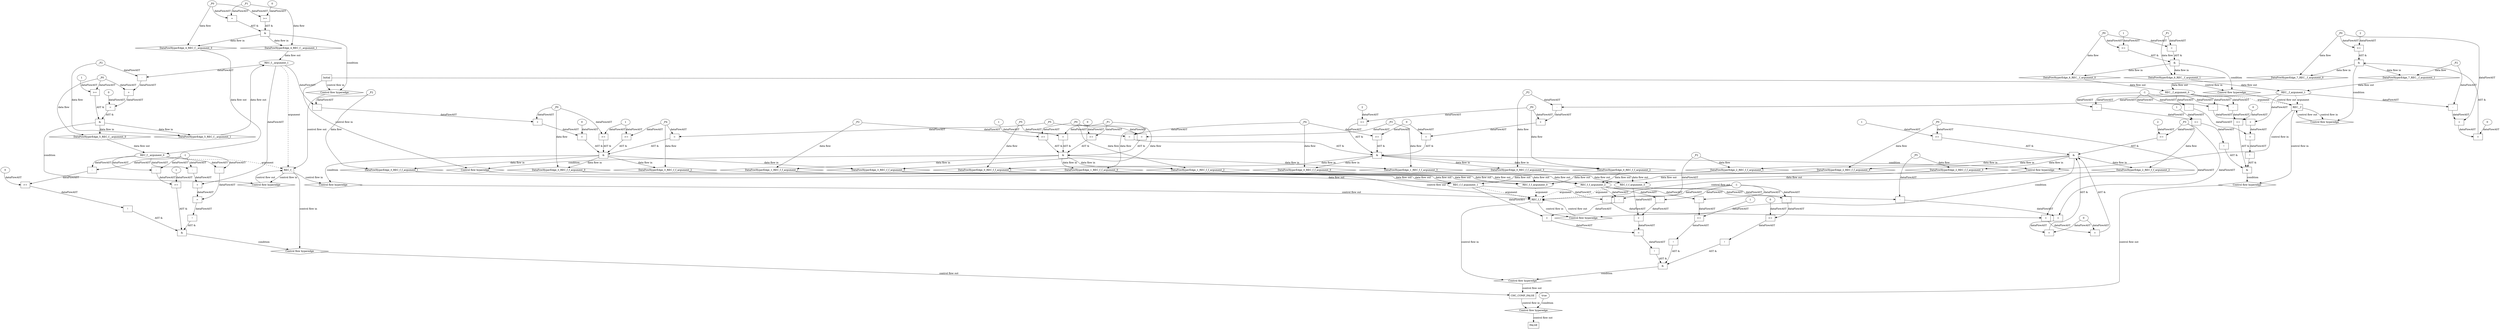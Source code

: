 digraph dag {
"CHC_COMP_FALSE" [label="CHC_COMP_FALSE" nodeName="CHC_COMP_FALSE" class=cfn  shape="rect"];
"REC__f" [label="REC__f" nodeName="REC__f" class=cfn  shape="rect"];
"REC_f_" [label="REC_f_" nodeName="REC_f_" class=cfn  shape="rect"];
"REC_f_f" [label="REC_f_f" nodeName="REC_f_f" class=cfn  shape="rect"];
FALSE [label="FALSE" nodeName=FALSE class=cfn  shape="rect"];
Initial [label="Initial" nodeName=Initial class=cfn  shape="rect"];
ControlFowHyperEdge_0 [label="Control flow hyperedge" nodeName=ControlFowHyperEdge_0 class=controlFlowHyperEdge shape="diamond"];
"REC__f" -> ControlFowHyperEdge_0 [label="control flow in"]
ControlFowHyperEdge_0 -> "REC_f_f" [label="control flow out"]
ControlFowHyperEdge_1 [label="Control flow hyperedge" nodeName=ControlFowHyperEdge_1 class=controlFlowHyperEdge shape="diamond"];
"Initial" -> ControlFowHyperEdge_1 [label="control flow in"]
ControlFowHyperEdge_1 -> "REC_f_f" [label="control flow out"]
ControlFowHyperEdge_2 [label="Control flow hyperedge" nodeName=ControlFowHyperEdge_2 class=controlFlowHyperEdge shape="diamond"];
"REC_f_f" -> ControlFowHyperEdge_2 [label="control flow in"]
ControlFowHyperEdge_2 -> "REC_f_f" [label="control flow out"]
ControlFowHyperEdge_3 [label="Control flow hyperedge" nodeName=ControlFowHyperEdge_3 class=controlFlowHyperEdge shape="diamond"];
"REC_f_" -> ControlFowHyperEdge_3 [label="control flow in"]
ControlFowHyperEdge_3 -> "REC_f_f" [label="control flow out"]
ControlFowHyperEdge_4 [label="Control flow hyperedge" nodeName=ControlFowHyperEdge_4 class=controlFlowHyperEdge shape="diamond"];
"Initial" -> ControlFowHyperEdge_4 [label="control flow in"]
ControlFowHyperEdge_4 -> "REC_f_" [label="control flow out"]
ControlFowHyperEdge_5 [label="Control flow hyperedge" nodeName=ControlFowHyperEdge_5 class=controlFlowHyperEdge shape="diamond"];
"REC_f_" -> ControlFowHyperEdge_5 [label="control flow in"]
ControlFowHyperEdge_5 -> "REC_f_" [label="control flow out"]
ControlFowHyperEdge_6 [label="Control flow hyperedge" nodeName=ControlFowHyperEdge_6 class=controlFlowHyperEdge shape="diamond"];
"Initial" -> ControlFowHyperEdge_6 [label="control flow in"]
ControlFowHyperEdge_6 -> "REC__f" [label="control flow out"]
ControlFowHyperEdge_7 [label="Control flow hyperedge" nodeName=ControlFowHyperEdge_7 class=controlFlowHyperEdge shape="diamond"];
"REC__f" -> ControlFowHyperEdge_7 [label="control flow in"]
ControlFowHyperEdge_7 -> "REC__f" [label="control flow out"]
ControlFowHyperEdge_8 [label="Control flow hyperedge" nodeName=ControlFowHyperEdge_8 class=controlFlowHyperEdge shape="diamond"];
"REC_f_" -> ControlFowHyperEdge_8 [label="control flow in"]
ControlFowHyperEdge_8 -> "CHC_COMP_FALSE" [label="control flow out"]
ControlFowHyperEdge_9 [label="Control flow hyperedge" nodeName=ControlFowHyperEdge_9 class=controlFlowHyperEdge shape="diamond"];
"REC_f_f" -> ControlFowHyperEdge_9 [label="control flow in"]
ControlFowHyperEdge_9 -> "CHC_COMP_FALSE" [label="control flow out"]
ControlFowHyperEdge_10 [label="Control flow hyperedge" nodeName=ControlFowHyperEdge_10 class=controlFlowHyperEdge shape="diamond"];
"REC__f" -> ControlFowHyperEdge_10 [label="control flow in"]
ControlFowHyperEdge_10 -> "CHC_COMP_FALSE" [label="control flow out"]
ControlFowHyperEdge_11 [label="Control flow hyperedge" nodeName=ControlFowHyperEdge_11 class=controlFlowHyperEdge shape="diamond"];
"CHC_COMP_FALSE" -> ControlFowHyperEdge_11 [label="control flow in"]
ControlFowHyperEdge_11 -> "FALSE" [label="control flow out"]
"REC_f_f_argument_0" [label="REC_f_f_argument_0" nodeName=argument0 class=argument  head="REC_f_f" shape="oval"];
"REC_f_f_argument_0" -> "REC_f_f"[label="argument" style="dashed"]
"REC_f_f_argument_1" [label="REC_f_f_argument_1" nodeName=argument1 class=argument  head="REC_f_f" shape="oval"];
"REC_f_f_argument_1" -> "REC_f_f"[label="argument" style="dashed"]
"REC_f_f_argument_2" [label="REC_f_f_argument_2" nodeName=argument2 class=argument  head="REC_f_f" shape="oval"];
"REC_f_f_argument_2" -> "REC_f_f"[label="argument" style="dashed"]
"REC_f_f_argument_3" [label="REC_f_f_argument_3" nodeName=argument3 class=argument  head="REC_f_f" shape="oval"];
"REC_f_f_argument_3" -> "REC_f_f"[label="argument" style="dashed"]
"REC__f_argument_0" [label="REC__f_argument_0" nodeName=argument0 class=argument  head="REC__f" shape="oval"];
"REC__f_argument_0" -> "REC__f"[label="argument" style="dashed"]
"REC__f_argument_1" [label="REC__f_argument_1" nodeName=argument1 class=argument  head="REC__f" shape="oval"];
"REC__f_argument_1" -> "REC__f"[label="argument" style="dashed"]
"REC_f__argument_0" [label="REC_f__argument_0" nodeName=argument0 class=argument  head="REC_f_" shape="oval"];
"REC_f__argument_0" -> "REC_f_"[label="argument" style="dashed"]
"REC_f__argument_1" [label="REC_f__argument_1" nodeName=argument1 class=argument  head="REC_f_" shape="oval"];
"REC_f__argument_1" -> "REC_f_"[label="argument" style="dashed"]

"xxxREC_f_f___REC__f_0xxx_and" [label="&" nodeName="xxxREC_f_f___REC__f_0xxx_and" class=Operator shape="rect"];
"xxxREC_f_f___REC__f_0xxxguard_0_node_0" [label=">=" nodeName="xxxREC_f_f___REC__f_0xxxguard_0_node_0" class=Operator  shape="rect"];
"xxxREC_f_f___REC__f_0xxxguard_0_node_1" [label="0" nodeName="xxxREC_f_f___REC__f_0xxxguard_0_node_1" class=Literal ];
"xxxREC_f_f___REC__f_0xxxguard_0_node_1" -> "xxxREC_f_f___REC__f_0xxxguard_0_node_0"[label="dataFlowAST"]
"xxxREC_f_f___REC__f_0xxxdataFlow_0_node_0" -> "xxxREC_f_f___REC__f_0xxxguard_0_node_0"[label="dataFlowAST"]

"xxxREC_f_f___REC__f_0xxxguard_0_node_0" -> "xxxREC_f_f___REC__f_0xxx_and" [label="AST &"];
"xxxREC_f_f___REC__f_0xxxguard1_node_0" [label=">=" nodeName="xxxREC_f_f___REC__f_0xxxguard1_node_0" class=Operator  shape="rect"];
"xxxREC_f_f___REC__f_0xxxguard1_node_2" [label="2" nodeName="xxxREC_f_f___REC__f_0xxxguard1_node_2" class=Literal ];
"xxxREC_f_f___REC__f_0xxxdataFlow2_node_0" -> "xxxREC_f_f___REC__f_0xxxguard1_node_0"[label="dataFlowAST"]
"xxxREC_f_f___REC__f_0xxxguard1_node_2" -> "xxxREC_f_f___REC__f_0xxxguard1_node_0"[label="dataFlowAST"]

"xxxREC_f_f___REC__f_0xxxguard1_node_0" -> "xxxREC_f_f___REC__f_0xxx_and" [label="AST &"];
"xxxREC_f_f___REC__f_0xxxguard2_node_0" [label="=" nodeName="xxxREC_f_f___REC__f_0xxxguard2_node_0" class=Operator  shape="rect"];
"xxxREC_f_f___REC__f_0xxxguard2_node_1" [label="+" nodeName="xxxREC_f_f___REC__f_0xxxguard2_node_1" class= Operator shape="rect"];
"xxxREC_f_f___REC__f_0xxxguard2_node_3" [label="-" nodeName="xxxREC_f_f___REC__f_0xxxguard2_node_3" class= Operator shape="rect"];
"xxxREC_f_f___REC__f_0xxxguard2_node_1" -> "xxxREC_f_f___REC__f_0xxxguard2_node_0"[label="dataFlowAST"]
"xxxREC_f_f___REC__f_0xxxguard_0_node_1" -> "xxxREC_f_f___REC__f_0xxxguard2_node_0"[label="dataFlowAST"]
"xxxREC_f_f___REC__f_0xxxdataFlow2_node_0" -> "xxxREC_f_f___REC__f_0xxxguard2_node_1"[label="dataFlowAST"]
"xxxREC_f_f___REC__f_0xxxguard2_node_3" -> "xxxREC_f_f___REC__f_0xxxguard2_node_1"[label="dataFlowAST"]
"REC__f_argument_1" -> "xxxREC_f_f___REC__f_0xxxguard2_node_3"[label="dataFlowAST"]
"xxxREC_f_f___REC__f_0xxxdataFlow3_node_0" -> "xxxREC_f_f___REC__f_0xxxguard2_node_3"[label="dataFlowAST"]

"xxxREC_f_f___REC__f_0xxxguard2_node_0" -> "xxxREC_f_f___REC__f_0xxx_and" [label="AST &"];
"xxxREC_f_f___REC__f_0xxxguard3_node_0" [label="=" nodeName="xxxREC_f_f___REC__f_0xxxguard3_node_0" class=Operator  shape="rect"];
"xxxREC_f_f___REC__f_0xxxdataFlow1_node_0" -> "xxxREC_f_f___REC__f_0xxxguard3_node_0"[label="dataFlowAST"]
"xxxREC_f_f___REC__f_0xxxdataFlow_0_node_0" -> "xxxREC_f_f___REC__f_0xxxguard3_node_0"[label="dataFlowAST"]

"xxxREC_f_f___REC__f_0xxxguard3_node_0" -> "xxxREC_f_f___REC__f_0xxx_and" [label="AST &"];
"xxxREC_f_f___REC__f_0xxx_and" -> "ControlFowHyperEdge_0" [label="condition"];
"xxxREC_f_f___REC__f_0xxxdataFlow_0_node_0" [label="_P4" nodeName="xxxREC_f_f___REC__f_0xxxdataFlow_0_node_0" class=Constant ];

"xxxREC_f_f___REC__f_0xxxdataFlow_0_node_0" -> "DataFowHyperEdge_0_REC_f_f_argument_0" [label="data flow"];
"xxxREC_f_f___REC__f_0xxxdataFlow1_node_0" [label="_P5" nodeName="xxxREC_f_f___REC__f_0xxxdataFlow1_node_0" class=Constant ];

"xxxREC_f_f___REC__f_0xxxdataFlow1_node_0" -> "DataFowHyperEdge_0_REC_f_f_argument_1" [label="data flow"];
"xxxREC_f_f___REC__f_0xxxdataFlow2_node_0" [label="_P0" nodeName="xxxREC_f_f___REC__f_0xxxdataFlow2_node_0" class=Constant ];

"xxxREC_f_f___REC__f_0xxxdataFlow2_node_0" -> "DataFowHyperEdge_0_REC_f_f_argument_2" [label="data flow"];
"xxxREC_f_f___REC__f_0xxxdataFlow3_node_0" [label="_P2" nodeName="xxxREC_f_f___REC__f_0xxxdataFlow3_node_0" class=Constant ];

"xxxREC_f_f___REC__f_0xxxdataFlow3_node_0" -> "DataFowHyperEdge_0_REC_f_f_argument_3" [label="data flow"];
"xxxREC_f_f___Initial_1xxx_and" [label="&" nodeName="xxxREC_f_f___Initial_1xxx_and" class=Operator shape="rect"];
"xxxREC_f_f___Initial_1xxxguard_0_node_0" [label=">=" nodeName="xxxREC_f_f___Initial_1xxxguard_0_node_0" class=Operator  shape="rect"];
"xxxREC_f_f___Initial_1xxxguard_0_node_1" [label="0" nodeName="xxxREC_f_f___Initial_1xxxguard_0_node_1" class=Literal ];
"xxxREC_f_f___Initial_1xxxguard_0_node_1" -> "xxxREC_f_f___Initial_1xxxguard_0_node_0"[label="dataFlowAST"]
"xxxREC_f_f___Initial_1xxxdataFlow_0_node_0" -> "xxxREC_f_f___Initial_1xxxguard_0_node_0"[label="dataFlowAST"]

"xxxREC_f_f___Initial_1xxxguard_0_node_0" -> "xxxREC_f_f___Initial_1xxx_and" [label="AST &"];
"xxxREC_f_f___Initial_1xxxguard1_node_0" [label=">=" nodeName="xxxREC_f_f___Initial_1xxxguard1_node_0" class=Operator  shape="rect"];
"xxxREC_f_f___Initial_1xxxguard1_node_1" [label="1" nodeName="xxxREC_f_f___Initial_1xxxguard1_node_1" class=Literal ];
"xxxREC_f_f___Initial_1xxxguard1_node_1" -> "xxxREC_f_f___Initial_1xxxguard1_node_0"[label="dataFlowAST"]
"xxxREC_f_f___Initial_1xxxdataFlow2_node_0" -> "xxxREC_f_f___Initial_1xxxguard1_node_0"[label="dataFlowAST"]

"xxxREC_f_f___Initial_1xxxguard1_node_0" -> "xxxREC_f_f___Initial_1xxx_and" [label="AST &"];
"xxxREC_f_f___Initial_1xxxguard2_node_0" [label="=" nodeName="xxxREC_f_f___Initial_1xxxguard2_node_0" class=Operator  shape="rect"];
"xxxREC_f_f___Initial_1xxxdataFlow3_node_0" -> "xxxREC_f_f___Initial_1xxxguard2_node_0"[label="dataFlowAST"]
"xxxREC_f_f___Initial_1xxxdataFlow2_node_0" -> "xxxREC_f_f___Initial_1xxxguard2_node_0"[label="dataFlowAST"]

"xxxREC_f_f___Initial_1xxxguard2_node_0" -> "xxxREC_f_f___Initial_1xxx_and" [label="AST &"];
"xxxREC_f_f___Initial_1xxxguard3_node_0" [label="=" nodeName="xxxREC_f_f___Initial_1xxxguard3_node_0" class=Operator  shape="rect"];
"xxxREC_f_f___Initial_1xxxdataFlow1_node_0" -> "xxxREC_f_f___Initial_1xxxguard3_node_0"[label="dataFlowAST"]
"xxxREC_f_f___Initial_1xxxdataFlow_0_node_0" -> "xxxREC_f_f___Initial_1xxxguard3_node_0"[label="dataFlowAST"]

"xxxREC_f_f___Initial_1xxxguard3_node_0" -> "xxxREC_f_f___Initial_1xxx_and" [label="AST &"];
"xxxREC_f_f___Initial_1xxx_and" -> "ControlFowHyperEdge_1" [label="condition"];
"xxxREC_f_f___Initial_1xxxdataFlow_0_node_0" [label="_P1" nodeName="xxxREC_f_f___Initial_1xxxdataFlow_0_node_0" class=Constant ];

"xxxREC_f_f___Initial_1xxxdataFlow_0_node_0" -> "DataFowHyperEdge_1_REC_f_f_argument_0" [label="data flow"];
"xxxREC_f_f___Initial_1xxxdataFlow1_node_0" [label="_P2" nodeName="xxxREC_f_f___Initial_1xxxdataFlow1_node_0" class=Constant ];

"xxxREC_f_f___Initial_1xxxdataFlow1_node_0" -> "DataFowHyperEdge_1_REC_f_f_argument_1" [label="data flow"];
"xxxREC_f_f___Initial_1xxxdataFlow2_node_0" [label="_P0" nodeName="xxxREC_f_f___Initial_1xxxdataFlow2_node_0" class=Constant ];

"xxxREC_f_f___Initial_1xxxdataFlow2_node_0" -> "DataFowHyperEdge_1_REC_f_f_argument_2" [label="data flow"];
"xxxREC_f_f___Initial_1xxxdataFlow3_node_0" [label="_P3" nodeName="xxxREC_f_f___Initial_1xxxdataFlow3_node_0" class=Constant ];

"xxxREC_f_f___Initial_1xxxdataFlow3_node_0" -> "DataFowHyperEdge_1_REC_f_f_argument_3" [label="data flow"];
"xxxREC_f_f___REC_f_f_2xxx_and" [label="&" nodeName="xxxREC_f_f___REC_f_f_2xxx_and" class=Operator shape="rect"];
"xxxREC_f_f___REC_f_f_2xxxguard_0_node_0" [label=">=" nodeName="xxxREC_f_f___REC_f_f_2xxxguard_0_node_0" class=Operator  shape="rect"];
"xxxREC_f_f___REC_f_f_2xxxguard_0_node_2" [label="2" nodeName="xxxREC_f_f___REC_f_f_2xxxguard_0_node_2" class=Literal ];
"xxxREC_f_f___REC_f_f_2xxxdataFlow2_node_0" -> "xxxREC_f_f___REC_f_f_2xxxguard_0_node_0"[label="dataFlowAST"]
"xxxREC_f_f___REC_f_f_2xxxguard_0_node_2" -> "xxxREC_f_f___REC_f_f_2xxxguard_0_node_0"[label="dataFlowAST"]

"xxxREC_f_f___REC_f_f_2xxxguard_0_node_0" -> "xxxREC_f_f___REC_f_f_2xxx_and" [label="AST &"];
"xxxREC_f_f___REC_f_f_2xxxguard1_node_0" [label=">=" nodeName="xxxREC_f_f___REC_f_f_2xxxguard1_node_0" class=Operator  shape="rect"];
"xxxREC_f_f___REC_f_f_2xxxguard1_node_2" [label="1" nodeName="xxxREC_f_f___REC_f_f_2xxxguard1_node_2" class=Literal ];
"xxxREC_f_f___REC_f_f_2xxxdataFlow_0_node_0" -> "xxxREC_f_f___REC_f_f_2xxxguard1_node_0"[label="dataFlowAST"]
"xxxREC_f_f___REC_f_f_2xxxguard1_node_2" -> "xxxREC_f_f___REC_f_f_2xxxguard1_node_0"[label="dataFlowAST"]

"xxxREC_f_f___REC_f_f_2xxxguard1_node_0" -> "xxxREC_f_f___REC_f_f_2xxx_and" [label="AST &"];
"xxxREC_f_f___REC_f_f_2xxxguard2_node_0" [label="=" nodeName="xxxREC_f_f___REC_f_f_2xxxguard2_node_0" class=Operator  shape="rect"];
"xxxREC_f_f___REC_f_f_2xxxguard2_node_1" [label="+" nodeName="xxxREC_f_f___REC_f_f_2xxxguard2_node_1" class= Operator shape="rect"];
"xxxREC_f_f___REC_f_f_2xxxguard2_node_3" [label="-" nodeName="xxxREC_f_f___REC_f_f_2xxxguard2_node_3" class= Operator shape="rect"];
"xxxREC_f_f___REC_f_f_2xxxguard2_node_6" [label="0" nodeName="xxxREC_f_f___REC_f_f_2xxxguard2_node_6" class=Literal ];
"xxxREC_f_f___REC_f_f_2xxxguard2_node_1" -> "xxxREC_f_f___REC_f_f_2xxxguard2_node_0"[label="dataFlowAST"]
"xxxREC_f_f___REC_f_f_2xxxguard2_node_6" -> "xxxREC_f_f___REC_f_f_2xxxguard2_node_0"[label="dataFlowAST"]
"xxxREC_f_f___REC_f_f_2xxxdataFlow_0_node_0" -> "xxxREC_f_f___REC_f_f_2xxxguard2_node_1"[label="dataFlowAST"]
"xxxREC_f_f___REC_f_f_2xxxguard2_node_3" -> "xxxREC_f_f___REC_f_f_2xxxguard2_node_1"[label="dataFlowAST"]
"REC_f_f_argument_1" -> "xxxREC_f_f___REC_f_f_2xxxguard2_node_3"[label="dataFlowAST"]
"xxxREC_f_f___REC_f_f_2xxxdataFlow1_node_0" -> "xxxREC_f_f___REC_f_f_2xxxguard2_node_3"[label="dataFlowAST"]

"xxxREC_f_f___REC_f_f_2xxxguard2_node_0" -> "xxxREC_f_f___REC_f_f_2xxx_and" [label="AST &"];
"xxxREC_f_f___REC_f_f_2xxxguard3_node_0" [label="=" nodeName="xxxREC_f_f___REC_f_f_2xxxguard3_node_0" class=Operator  shape="rect"];
"xxxREC_f_f___REC_f_f_2xxxguard3_node_1" [label="+" nodeName="xxxREC_f_f___REC_f_f_2xxxguard3_node_1" class= Operator shape="rect"];
"xxxREC_f_f___REC_f_f_2xxxguard3_node_3" [label="-" nodeName="xxxREC_f_f___REC_f_f_2xxxguard3_node_3" class= Operator shape="rect"];
"xxxREC_f_f___REC_f_f_2xxxguard3_node_1" -> "xxxREC_f_f___REC_f_f_2xxxguard3_node_0"[label="dataFlowAST"]
"xxxREC_f_f___REC_f_f_2xxxguard2_node_6" -> "xxxREC_f_f___REC_f_f_2xxxguard3_node_0"[label="dataFlowAST"]
"xxxREC_f_f___REC_f_f_2xxxdataFlow2_node_0" -> "xxxREC_f_f___REC_f_f_2xxxguard3_node_1"[label="dataFlowAST"]
"xxxREC_f_f___REC_f_f_2xxxguard3_node_3" -> "xxxREC_f_f___REC_f_f_2xxxguard3_node_1"[label="dataFlowAST"]
"REC_f_f_argument_3" -> "xxxREC_f_f___REC_f_f_2xxxguard3_node_3"[label="dataFlowAST"]
"xxxREC_f_f___REC_f_f_2xxxdataFlow3_node_0" -> "xxxREC_f_f___REC_f_f_2xxxguard3_node_3"[label="dataFlowAST"]

"xxxREC_f_f___REC_f_f_2xxxguard3_node_0" -> "xxxREC_f_f___REC_f_f_2xxx_and" [label="AST &"];
"xxxREC_f_f___REC_f_f_2xxx_and" -> "ControlFowHyperEdge_2" [label="condition"];
"xxxREC_f_f___REC_f_f_2xxxdataFlow_0_node_0" [label="_P0" nodeName="xxxREC_f_f___REC_f_f_2xxxdataFlow_0_node_0" class=Constant ];

"xxxREC_f_f___REC_f_f_2xxxdataFlow_0_node_0" -> "DataFowHyperEdge_2_REC_f_f_argument_0" [label="data flow"];
"xxxREC_f_f___REC_f_f_2xxxdataFlow1_node_0" [label="_P2" nodeName="xxxREC_f_f___REC_f_f_2xxxdataFlow1_node_0" class=Constant ];

"xxxREC_f_f___REC_f_f_2xxxdataFlow1_node_0" -> "DataFowHyperEdge_2_REC_f_f_argument_1" [label="data flow"];
"xxxREC_f_f___REC_f_f_2xxxdataFlow2_node_0" [label="_P3" nodeName="xxxREC_f_f___REC_f_f_2xxxdataFlow2_node_0" class=Constant ];

"xxxREC_f_f___REC_f_f_2xxxdataFlow2_node_0" -> "DataFowHyperEdge_2_REC_f_f_argument_2" [label="data flow"];
"xxxREC_f_f___REC_f_f_2xxxdataFlow3_node_0" [label="_P5" nodeName="xxxREC_f_f___REC_f_f_2xxxdataFlow3_node_0" class=Constant ];

"xxxREC_f_f___REC_f_f_2xxxdataFlow3_node_0" -> "DataFowHyperEdge_2_REC_f_f_argument_3" [label="data flow"];
"xxxREC_f_f___REC_f__3xxx_and" [label="&" nodeName="xxxREC_f_f___REC_f__3xxx_and" class=Operator shape="rect"];
"xxxREC_f_f___REC_f__3xxxguard_0_node_0" [label=">=" nodeName="xxxREC_f_f___REC_f__3xxxguard_0_node_0" class=Operator  shape="rect"];
"xxxREC_f_f___REC_f__3xxxguard_0_node_1" [label="1" nodeName="xxxREC_f_f___REC_f__3xxxguard_0_node_1" class=Literal ];
"xxxREC_f_f___REC_f__3xxxguard_0_node_1" -> "xxxREC_f_f___REC_f__3xxxguard_0_node_0"[label="dataFlowAST"]
"xxxREC_f_f___REC_f__3xxxdataFlow2_node_0" -> "xxxREC_f_f___REC_f__3xxxguard_0_node_0"[label="dataFlowAST"]

"xxxREC_f_f___REC_f__3xxxguard_0_node_0" -> "xxxREC_f_f___REC_f__3xxx_and" [label="AST &"];
"xxxREC_f_f___REC_f__3xxxguard1_node_0" [label=">=" nodeName="xxxREC_f_f___REC_f__3xxxguard1_node_0" class=Operator  shape="rect"];
"xxxREC_f_f___REC_f__3xxxdataFlow_0_node_0" -> "xxxREC_f_f___REC_f__3xxxguard1_node_0"[label="dataFlowAST"]
"xxxREC_f_f___REC_f__3xxxguard_0_node_1" -> "xxxREC_f_f___REC_f__3xxxguard1_node_0"[label="dataFlowAST"]

"xxxREC_f_f___REC_f__3xxxguard1_node_0" -> "xxxREC_f_f___REC_f__3xxx_and" [label="AST &"];
"xxxREC_f_f___REC_f__3xxxguard2_node_0" [label="=" nodeName="xxxREC_f_f___REC_f__3xxxguard2_node_0" class=Operator  shape="rect"];
"xxxREC_f_f___REC_f__3xxxguard2_node_1" [label="+" nodeName="xxxREC_f_f___REC_f__3xxxguard2_node_1" class= Operator shape="rect"];
"xxxREC_f_f___REC_f__3xxxguard2_node_3" [label="-" nodeName="xxxREC_f_f___REC_f__3xxxguard2_node_3" class= Operator shape="rect"];
"xxxREC_f_f___REC_f__3xxxguard2_node_6" [label="0" nodeName="xxxREC_f_f___REC_f__3xxxguard2_node_6" class=Literal ];
"xxxREC_f_f___REC_f__3xxxguard2_node_1" -> "xxxREC_f_f___REC_f__3xxxguard2_node_0"[label="dataFlowAST"]
"xxxREC_f_f___REC_f__3xxxguard2_node_6" -> "xxxREC_f_f___REC_f__3xxxguard2_node_0"[label="dataFlowAST"]
"xxxREC_f_f___REC_f__3xxxdataFlow_0_node_0" -> "xxxREC_f_f___REC_f__3xxxguard2_node_1"[label="dataFlowAST"]
"xxxREC_f_f___REC_f__3xxxguard2_node_3" -> "xxxREC_f_f___REC_f__3xxxguard2_node_1"[label="dataFlowAST"]
"REC_f__argument_1" -> "xxxREC_f_f___REC_f__3xxxguard2_node_3"[label="dataFlowAST"]
"xxxREC_f_f___REC_f__3xxxdataFlow1_node_0" -> "xxxREC_f_f___REC_f__3xxxguard2_node_3"[label="dataFlowAST"]

"xxxREC_f_f___REC_f__3xxxguard2_node_0" -> "xxxREC_f_f___REC_f__3xxx_and" [label="AST &"];
"xxxREC_f_f___REC_f__3xxxguard3_node_0" [label="=" nodeName="xxxREC_f_f___REC_f__3xxxguard3_node_0" class=Operator  shape="rect"];
"xxxREC_f_f___REC_f__3xxxdataFlow3_node_0" -> "xxxREC_f_f___REC_f__3xxxguard3_node_0"[label="dataFlowAST"]
"xxxREC_f_f___REC_f__3xxxdataFlow2_node_0" -> "xxxREC_f_f___REC_f__3xxxguard3_node_0"[label="dataFlowAST"]

"xxxREC_f_f___REC_f__3xxxguard3_node_0" -> "xxxREC_f_f___REC_f__3xxx_and" [label="AST &"];
"xxxREC_f_f___REC_f__3xxx_and" -> "ControlFowHyperEdge_3" [label="condition"];
"xxxREC_f_f___REC_f__3xxxdataFlow_0_node_0" [label="_P0" nodeName="xxxREC_f_f___REC_f__3xxxdataFlow_0_node_0" class=Constant ];

"xxxREC_f_f___REC_f__3xxxdataFlow_0_node_0" -> "DataFowHyperEdge_3_REC_f_f_argument_0" [label="data flow"];
"xxxREC_f_f___REC_f__3xxxdataFlow1_node_0" [label="_P2" nodeName="xxxREC_f_f___REC_f__3xxxdataFlow1_node_0" class=Constant ];

"xxxREC_f_f___REC_f__3xxxdataFlow1_node_0" -> "DataFowHyperEdge_3_REC_f_f_argument_1" [label="data flow"];
"xxxREC_f_f___REC_f__3xxxdataFlow2_node_0" [label="_P4" nodeName="xxxREC_f_f___REC_f__3xxxdataFlow2_node_0" class=Constant ];

"xxxREC_f_f___REC_f__3xxxdataFlow2_node_0" -> "DataFowHyperEdge_3_REC_f_f_argument_2" [label="data flow"];
"xxxREC_f_f___REC_f__3xxxdataFlow3_node_0" [label="_P5" nodeName="xxxREC_f_f___REC_f__3xxxdataFlow3_node_0" class=Constant ];

"xxxREC_f_f___REC_f__3xxxdataFlow3_node_0" -> "DataFowHyperEdge_3_REC_f_f_argument_3" [label="data flow"];
"xxxREC_f____Initial_4xxx_and" [label="&" nodeName="xxxREC_f____Initial_4xxx_and" class=Operator shape="rect"];
"xxxREC_f____Initial_4xxxguard_0_node_0" [label=">=" nodeName="xxxREC_f____Initial_4xxxguard_0_node_0" class=Operator  shape="rect"];
"xxxREC_f____Initial_4xxxguard_0_node_1" [label="0" nodeName="xxxREC_f____Initial_4xxxguard_0_node_1" class=Literal ];
"xxxREC_f____Initial_4xxxguard_0_node_1" -> "xxxREC_f____Initial_4xxxguard_0_node_0"[label="dataFlowAST"]
"xxxREC_f____Initial_4xxxdataFlow_0_node_0" -> "xxxREC_f____Initial_4xxxguard_0_node_0"[label="dataFlowAST"]

"xxxREC_f____Initial_4xxxguard_0_node_0" -> "xxxREC_f____Initial_4xxx_and" [label="AST &"];
"xxxREC_f____Initial_4xxxguard1_node_0" [label="=" nodeName="xxxREC_f____Initial_4xxxguard1_node_0" class=Operator  shape="rect"];
"xxxREC_f____Initial_4xxxdataFlow1_node_0" -> "xxxREC_f____Initial_4xxxguard1_node_0"[label="dataFlowAST"]
"xxxREC_f____Initial_4xxxdataFlow_0_node_0" -> "xxxREC_f____Initial_4xxxguard1_node_0"[label="dataFlowAST"]

"xxxREC_f____Initial_4xxxguard1_node_0" -> "xxxREC_f____Initial_4xxx_and" [label="AST &"];
"xxxREC_f____Initial_4xxx_and" -> "ControlFowHyperEdge_4" [label="condition"];
"xxxREC_f____Initial_4xxxdataFlow_0_node_0" [label="_P0" nodeName="xxxREC_f____Initial_4xxxdataFlow_0_node_0" class=Constant ];

"xxxREC_f____Initial_4xxxdataFlow_0_node_0" -> "DataFowHyperEdge_4_REC_f__argument_0" [label="data flow"];
"xxxREC_f____Initial_4xxxdataFlow1_node_0" [label="_P1" nodeName="xxxREC_f____Initial_4xxxdataFlow1_node_0" class=Constant ];

"xxxREC_f____Initial_4xxxdataFlow1_node_0" -> "DataFowHyperEdge_4_REC_f__argument_1" [label="data flow"];
"xxxREC_f____REC_f__5xxx_and" [label="&" nodeName="xxxREC_f____REC_f__5xxx_and" class=Operator shape="rect"];
"xxxREC_f____REC_f__5xxxguard_0_node_0" [label=">=" nodeName="xxxREC_f____REC_f__5xxxguard_0_node_0" class=Operator  shape="rect"];
"xxxREC_f____REC_f__5xxxguard_0_node_2" [label="1" nodeName="xxxREC_f____REC_f__5xxxguard_0_node_2" class=Literal ];
"xxxREC_f____REC_f__5xxxdataFlow_0_node_0" -> "xxxREC_f____REC_f__5xxxguard_0_node_0"[label="dataFlowAST"]
"xxxREC_f____REC_f__5xxxguard_0_node_2" -> "xxxREC_f____REC_f__5xxxguard_0_node_0"[label="dataFlowAST"]

"xxxREC_f____REC_f__5xxxguard_0_node_0" -> "xxxREC_f____REC_f__5xxx_and" [label="AST &"];
"xxxREC_f____REC_f__5xxxguard1_node_0" [label="=" nodeName="xxxREC_f____REC_f__5xxxguard1_node_0" class=Operator  shape="rect"];
"xxxREC_f____REC_f__5xxxguard1_node_1" [label="+" nodeName="xxxREC_f____REC_f__5xxxguard1_node_1" class= Operator shape="rect"];
"xxxREC_f____REC_f__5xxxguard1_node_3" [label="-" nodeName="xxxREC_f____REC_f__5xxxguard1_node_3" class= Operator shape="rect"];
"xxxREC_f____REC_f__5xxxguard1_node_6" [label="0" nodeName="xxxREC_f____REC_f__5xxxguard1_node_6" class=Literal ];
"xxxREC_f____REC_f__5xxxguard1_node_1" -> "xxxREC_f____REC_f__5xxxguard1_node_0"[label="dataFlowAST"]
"xxxREC_f____REC_f__5xxxguard1_node_6" -> "xxxREC_f____REC_f__5xxxguard1_node_0"[label="dataFlowAST"]
"xxxREC_f____REC_f__5xxxdataFlow_0_node_0" -> "xxxREC_f____REC_f__5xxxguard1_node_1"[label="dataFlowAST"]
"xxxREC_f____REC_f__5xxxguard1_node_3" -> "xxxREC_f____REC_f__5xxxguard1_node_1"[label="dataFlowAST"]
"REC_f__argument_1" -> "xxxREC_f____REC_f__5xxxguard1_node_3"[label="dataFlowAST"]
"xxxREC_f____REC_f__5xxxdataFlow1_node_0" -> "xxxREC_f____REC_f__5xxxguard1_node_3"[label="dataFlowAST"]

"xxxREC_f____REC_f__5xxxguard1_node_0" -> "xxxREC_f____REC_f__5xxx_and" [label="AST &"];
"xxxREC_f____REC_f__5xxx_and" -> "ControlFowHyperEdge_5" [label="condition"];
"xxxREC_f____REC_f__5xxxdataFlow_0_node_0" [label="_P0" nodeName="xxxREC_f____REC_f__5xxxdataFlow_0_node_0" class=Constant ];

"xxxREC_f____REC_f__5xxxdataFlow_0_node_0" -> "DataFowHyperEdge_5_REC_f__argument_0" [label="data flow"];
"xxxREC_f____REC_f__5xxxdataFlow1_node_0" [label="_P2" nodeName="xxxREC_f____REC_f__5xxxdataFlow1_node_0" class=Constant ];

"xxxREC_f____REC_f__5xxxdataFlow1_node_0" -> "DataFowHyperEdge_5_REC_f__argument_1" [label="data flow"];
"xxxREC__f___Initial_6xxx_and" [label="&" nodeName="xxxREC__f___Initial_6xxx_and" class=Operator shape="rect"];
"xxxREC__f___Initial_6xxxguard_0_node_0" [label=">=" nodeName="xxxREC__f___Initial_6xxxguard_0_node_0" class=Operator  shape="rect"];
"xxxREC__f___Initial_6xxxguard_0_node_1" [label="1" nodeName="xxxREC__f___Initial_6xxxguard_0_node_1" class=Literal ];
"xxxREC__f___Initial_6xxxguard_0_node_1" -> "xxxREC__f___Initial_6xxxguard_0_node_0"[label="dataFlowAST"]
"xxxREC__f___Initial_6xxxdataFlow_0_node_0" -> "xxxREC__f___Initial_6xxxguard_0_node_0"[label="dataFlowAST"]

"xxxREC__f___Initial_6xxxguard_0_node_0" -> "xxxREC__f___Initial_6xxx_and" [label="AST &"];
"xxxREC__f___Initial_6xxxguard1_node_0" [label="=" nodeName="xxxREC__f___Initial_6xxxguard1_node_0" class=Operator  shape="rect"];
"xxxREC__f___Initial_6xxxdataFlow1_node_0" -> "xxxREC__f___Initial_6xxxguard1_node_0"[label="dataFlowAST"]
"xxxREC__f___Initial_6xxxdataFlow_0_node_0" -> "xxxREC__f___Initial_6xxxguard1_node_0"[label="dataFlowAST"]

"xxxREC__f___Initial_6xxxguard1_node_0" -> "xxxREC__f___Initial_6xxx_and" [label="AST &"];
"xxxREC__f___Initial_6xxx_and" -> "ControlFowHyperEdge_6" [label="condition"];
"xxxREC__f___Initial_6xxxdataFlow_0_node_0" [label="_P0" nodeName="xxxREC__f___Initial_6xxxdataFlow_0_node_0" class=Constant ];

"xxxREC__f___Initial_6xxxdataFlow_0_node_0" -> "DataFowHyperEdge_6_REC__f_argument_0" [label="data flow"];
"xxxREC__f___Initial_6xxxdataFlow1_node_0" [label="_P1" nodeName="xxxREC__f___Initial_6xxxdataFlow1_node_0" class=Constant ];

"xxxREC__f___Initial_6xxxdataFlow1_node_0" -> "DataFowHyperEdge_6_REC__f_argument_1" [label="data flow"];
"xxxREC__f___REC__f_7xxx_and" [label="&" nodeName="xxxREC__f___REC__f_7xxx_and" class=Operator shape="rect"];
"xxxREC__f___REC__f_7xxxguard_0_node_0" [label=">=" nodeName="xxxREC__f___REC__f_7xxxguard_0_node_0" class=Operator  shape="rect"];
"xxxREC__f___REC__f_7xxxguard_0_node_2" [label="2" nodeName="xxxREC__f___REC__f_7xxxguard_0_node_2" class=Literal ];
"xxxREC__f___REC__f_7xxxdataFlow_0_node_0" -> "xxxREC__f___REC__f_7xxxguard_0_node_0"[label="dataFlowAST"]
"xxxREC__f___REC__f_7xxxguard_0_node_2" -> "xxxREC__f___REC__f_7xxxguard_0_node_0"[label="dataFlowAST"]

"xxxREC__f___REC__f_7xxxguard_0_node_0" -> "xxxREC__f___REC__f_7xxx_and" [label="AST &"];
"xxxREC__f___REC__f_7xxxguard1_node_0" [label="=" nodeName="xxxREC__f___REC__f_7xxxguard1_node_0" class=Operator  shape="rect"];
"xxxREC__f___REC__f_7xxxguard1_node_1" [label="+" nodeName="xxxREC__f___REC__f_7xxxguard1_node_1" class= Operator shape="rect"];
"xxxREC__f___REC__f_7xxxguard1_node_3" [label="-" nodeName="xxxREC__f___REC__f_7xxxguard1_node_3" class= Operator shape="rect"];
"xxxREC__f___REC__f_7xxxguard1_node_6" [label="0" nodeName="xxxREC__f___REC__f_7xxxguard1_node_6" class=Literal ];
"xxxREC__f___REC__f_7xxxguard1_node_1" -> "xxxREC__f___REC__f_7xxxguard1_node_0"[label="dataFlowAST"]
"xxxREC__f___REC__f_7xxxguard1_node_6" -> "xxxREC__f___REC__f_7xxxguard1_node_0"[label="dataFlowAST"]
"xxxREC__f___REC__f_7xxxdataFlow_0_node_0" -> "xxxREC__f___REC__f_7xxxguard1_node_1"[label="dataFlowAST"]
"xxxREC__f___REC__f_7xxxguard1_node_3" -> "xxxREC__f___REC__f_7xxxguard1_node_1"[label="dataFlowAST"]
"REC__f_argument_1" -> "xxxREC__f___REC__f_7xxxguard1_node_3"[label="dataFlowAST"]
"xxxREC__f___REC__f_7xxxdataFlow1_node_0" -> "xxxREC__f___REC__f_7xxxguard1_node_3"[label="dataFlowAST"]

"xxxREC__f___REC__f_7xxxguard1_node_0" -> "xxxREC__f___REC__f_7xxx_and" [label="AST &"];
"xxxREC__f___REC__f_7xxx_and" -> "ControlFowHyperEdge_7" [label="condition"];
"xxxREC__f___REC__f_7xxxdataFlow_0_node_0" [label="_P0" nodeName="xxxREC__f___REC__f_7xxxdataFlow_0_node_0" class=Constant ];

"xxxREC__f___REC__f_7xxxdataFlow_0_node_0" -> "DataFowHyperEdge_7_REC__f_argument_0" [label="data flow"];
"xxxREC__f___REC__f_7xxxdataFlow1_node_0" [label="_P2" nodeName="xxxREC__f___REC__f_7xxxdataFlow1_node_0" class=Constant ];

"xxxREC__f___REC__f_7xxxdataFlow1_node_0" -> "DataFowHyperEdge_7_REC__f_argument_1" [label="data flow"];
"xxxCHC_COMP_FALSE___REC_f__8xxx_and" [label="&" nodeName="xxxCHC_COMP_FALSE___REC_f__8xxx_and" class=Operator shape="rect"];
"xxxCHC_COMP_FALSE___REC_f__8xxxguard_0_node_0" [label="!" nodeName="xxxCHC_COMP_FALSE___REC_f__8xxxguard_0_node_0" class=Operator shape="rect"];
"xxxCHC_COMP_FALSE___REC_f__8xxxguard_0_node_1" [label="=" nodeName="xxxCHC_COMP_FALSE___REC_f__8xxxguard_0_node_1" class=Operator  shape="rect"];
"xxxCHC_COMP_FALSE___REC_f__8xxxguard_0_node_2" [label="+" nodeName="xxxCHC_COMP_FALSE___REC_f__8xxxguard_0_node_2" class= Operator shape="rect"];
"xxxCHC_COMP_FALSE___REC_f__8xxxguard_0_node_3" [label="-" nodeName="xxxCHC_COMP_FALSE___REC_f__8xxxguard_0_node_3" class= Operator shape="rect"];
"xxxCHC_COMP_FALSE___REC_f__8xxxguard_0_node_5" [label="-1" nodeName="xxxCHC_COMP_FALSE___REC_f__8xxxguard_0_node_5" class=Literal ];
"xxxCHC_COMP_FALSE___REC_f__8xxxguard_0_node_7" [label="-" nodeName="xxxCHC_COMP_FALSE___REC_f__8xxxguard_0_node_7" class= Operator shape="rect"];
"xxxCHC_COMP_FALSE___REC_f__8xxxguard_0_node_1" -> "xxxCHC_COMP_FALSE___REC_f__8xxxguard_0_node_0"[label="dataFlowAST"]
"xxxCHC_COMP_FALSE___REC_f__8xxxguard_0_node_2" -> "xxxCHC_COMP_FALSE___REC_f__8xxxguard_0_node_1"[label="dataFlowAST"]
"xxxCHC_COMP_FALSE___REC_f__8xxxguard_0_node_7" -> "xxxCHC_COMP_FALSE___REC_f__8xxxguard_0_node_1"[label="dataFlowAST"]
"xxxCHC_COMP_FALSE___REC_f__8xxxguard_0_node_3" -> "xxxCHC_COMP_FALSE___REC_f__8xxxguard_0_node_2"[label="dataFlowAST"]
"REC_f__argument_1" -> "xxxCHC_COMP_FALSE___REC_f__8xxxguard_0_node_2"[label="dataFlowAST"]
"REC_f__argument_0" -> "xxxCHC_COMP_FALSE___REC_f__8xxxguard_0_node_3"[label="dataFlowAST"]
"xxxCHC_COMP_FALSE___REC_f__8xxxguard_0_node_5" -> "xxxCHC_COMP_FALSE___REC_f__8xxxguard_0_node_3"[label="dataFlowAST"]
"REC_f__argument_0" -> "xxxCHC_COMP_FALSE___REC_f__8xxxguard_0_node_7"[label="dataFlowAST"]
"xxxCHC_COMP_FALSE___REC_f__8xxxguard_0_node_5" -> "xxxCHC_COMP_FALSE___REC_f__8xxxguard_0_node_7"[label="dataFlowAST"]

"xxxCHC_COMP_FALSE___REC_f__8xxxguard_0_node_0" -> "xxxCHC_COMP_FALSE___REC_f__8xxx_and" [label="AST &"];
"xxxCHC_COMP_FALSE___REC_f__8xxxguard1_node_0" [label="!" nodeName="xxxCHC_COMP_FALSE___REC_f__8xxxguard1_node_0" class=Operator shape="rect"];
"xxxCHC_COMP_FALSE___REC_f__8xxxguard1_node_1" [label=">=" nodeName="xxxCHC_COMP_FALSE___REC_f__8xxxguard1_node_1" class=Operator  shape="rect"];
"xxxCHC_COMP_FALSE___REC_f__8xxxguard1_node_2" [label="0" nodeName="xxxCHC_COMP_FALSE___REC_f__8xxxguard1_node_2" class=Literal ];
"xxxCHC_COMP_FALSE___REC_f__8xxxguard1_node_3" [label="-" nodeName="xxxCHC_COMP_FALSE___REC_f__8xxxguard1_node_3" class= Operator shape="rect"];
"xxxCHC_COMP_FALSE___REC_f__8xxxguard1_node_1" -> "xxxCHC_COMP_FALSE___REC_f__8xxxguard1_node_0"[label="dataFlowAST"]
"xxxCHC_COMP_FALSE___REC_f__8xxxguard1_node_2" -> "xxxCHC_COMP_FALSE___REC_f__8xxxguard1_node_1"[label="dataFlowAST"]
"xxxCHC_COMP_FALSE___REC_f__8xxxguard1_node_3" -> "xxxCHC_COMP_FALSE___REC_f__8xxxguard1_node_1"[label="dataFlowAST"]
"REC_f__argument_0" -> "xxxCHC_COMP_FALSE___REC_f__8xxxguard1_node_3"[label="dataFlowAST"]
"xxxCHC_COMP_FALSE___REC_f__8xxxguard_0_node_5" -> "xxxCHC_COMP_FALSE___REC_f__8xxxguard1_node_3"[label="dataFlowAST"]

"xxxCHC_COMP_FALSE___REC_f__8xxxguard1_node_0" -> "xxxCHC_COMP_FALSE___REC_f__8xxx_and" [label="AST &"];
"xxxCHC_COMP_FALSE___REC_f__8xxxguard2_node_0" [label=">=" nodeName="xxxCHC_COMP_FALSE___REC_f__8xxxguard2_node_0" class=Operator  shape="rect"];
"xxxCHC_COMP_FALSE___REC_f__8xxxguard2_node_1" [label="1" nodeName="xxxCHC_COMP_FALSE___REC_f__8xxxguard2_node_1" class=Literal ];
"xxxCHC_COMP_FALSE___REC_f__8xxxguard2_node_2" [label="-" nodeName="xxxCHC_COMP_FALSE___REC_f__8xxxguard2_node_2" class= Operator shape="rect"];
"xxxCHC_COMP_FALSE___REC_f__8xxxguard2_node_1" -> "xxxCHC_COMP_FALSE___REC_f__8xxxguard2_node_0"[label="dataFlowAST"]
"xxxCHC_COMP_FALSE___REC_f__8xxxguard2_node_2" -> "xxxCHC_COMP_FALSE___REC_f__8xxxguard2_node_0"[label="dataFlowAST"]
"REC_f__argument_0" -> "xxxCHC_COMP_FALSE___REC_f__8xxxguard2_node_2"[label="dataFlowAST"]
"xxxCHC_COMP_FALSE___REC_f__8xxxguard_0_node_5" -> "xxxCHC_COMP_FALSE___REC_f__8xxxguard2_node_2"[label="dataFlowAST"]

"xxxCHC_COMP_FALSE___REC_f__8xxxguard2_node_0" -> "xxxCHC_COMP_FALSE___REC_f__8xxx_and" [label="AST &"];
"xxxCHC_COMP_FALSE___REC_f__8xxx_and" -> "ControlFowHyperEdge_8" [label="condition"];
"xxxCHC_COMP_FALSE___REC_f_f_9xxx_and" [label="&" nodeName="xxxCHC_COMP_FALSE___REC_f_f_9xxx_and" class=Operator shape="rect"];
"xxxCHC_COMP_FALSE___REC_f_f_9xxxguard_0_node_0" [label="!" nodeName="xxxCHC_COMP_FALSE___REC_f_f_9xxxguard_0_node_0" class=Operator shape="rect"];
"xxxCHC_COMP_FALSE___REC_f_f_9xxxguard_0_node_1" [label="=" nodeName="xxxCHC_COMP_FALSE___REC_f_f_9xxxguard_0_node_1" class=Operator  shape="rect"];
"xxxCHC_COMP_FALSE___REC_f_f_9xxxguard_0_node_2" [label="+" nodeName="xxxCHC_COMP_FALSE___REC_f_f_9xxxguard_0_node_2" class= Operator shape="rect"];
"xxxCHC_COMP_FALSE___REC_f_f_9xxxguard_0_node_3" [label="-" nodeName="xxxCHC_COMP_FALSE___REC_f_f_9xxxguard_0_node_3" class= Operator shape="rect"];
"xxxCHC_COMP_FALSE___REC_f_f_9xxxguard_0_node_5" [label="-1" nodeName="xxxCHC_COMP_FALSE___REC_f_f_9xxxguard_0_node_5" class=Literal ];
"xxxCHC_COMP_FALSE___REC_f_f_9xxxguard_0_node_7" [label="+" nodeName="xxxCHC_COMP_FALSE___REC_f_f_9xxxguard_0_node_7" class= Operator shape="rect"];
"xxxCHC_COMP_FALSE___REC_f_f_9xxxguard_0_node_8" [label="-" nodeName="xxxCHC_COMP_FALSE___REC_f_f_9xxxguard_0_node_8" class= Operator shape="rect"];
"xxxCHC_COMP_FALSE___REC_f_f_9xxxguard_0_node_1" -> "xxxCHC_COMP_FALSE___REC_f_f_9xxxguard_0_node_0"[label="dataFlowAST"]
"xxxCHC_COMP_FALSE___REC_f_f_9xxxguard_0_node_2" -> "xxxCHC_COMP_FALSE___REC_f_f_9xxxguard_0_node_1"[label="dataFlowAST"]
"xxxCHC_COMP_FALSE___REC_f_f_9xxxguard_0_node_7" -> "xxxCHC_COMP_FALSE___REC_f_f_9xxxguard_0_node_1"[label="dataFlowAST"]
"xxxCHC_COMP_FALSE___REC_f_f_9xxxguard_0_node_3" -> "xxxCHC_COMP_FALSE___REC_f_f_9xxxguard_0_node_2"[label="dataFlowAST"]
"REC_f_f_argument_1" -> "xxxCHC_COMP_FALSE___REC_f_f_9xxxguard_0_node_2"[label="dataFlowAST"]
"REC_f_f_argument_2" -> "xxxCHC_COMP_FALSE___REC_f_f_9xxxguard_0_node_3"[label="dataFlowAST"]
"xxxCHC_COMP_FALSE___REC_f_f_9xxxguard_0_node_5" -> "xxxCHC_COMP_FALSE___REC_f_f_9xxxguard_0_node_3"[label="dataFlowAST"]
"xxxCHC_COMP_FALSE___REC_f_f_9xxxguard_0_node_8" -> "xxxCHC_COMP_FALSE___REC_f_f_9xxxguard_0_node_7"[label="dataFlowAST"]
"REC_f_f_argument_3" -> "xxxCHC_COMP_FALSE___REC_f_f_9xxxguard_0_node_7"[label="dataFlowAST"]
"REC_f_f_argument_2" -> "xxxCHC_COMP_FALSE___REC_f_f_9xxxguard_0_node_8"[label="dataFlowAST"]
"xxxCHC_COMP_FALSE___REC_f_f_9xxxguard_0_node_5" -> "xxxCHC_COMP_FALSE___REC_f_f_9xxxguard_0_node_8"[label="dataFlowAST"]

"xxxCHC_COMP_FALSE___REC_f_f_9xxxguard_0_node_0" -> "xxxCHC_COMP_FALSE___REC_f_f_9xxx_and" [label="AST &"];
"xxxCHC_COMP_FALSE___REC_f_f_9xxxguard1_node_0" [label="!" nodeName="xxxCHC_COMP_FALSE___REC_f_f_9xxxguard1_node_0" class=Operator shape="rect"];
"xxxCHC_COMP_FALSE___REC_f_f_9xxxguard1_node_1" [label=">=" nodeName="xxxCHC_COMP_FALSE___REC_f_f_9xxxguard1_node_1" class=Operator  shape="rect"];
"xxxCHC_COMP_FALSE___REC_f_f_9xxxguard1_node_2" [label="1" nodeName="xxxCHC_COMP_FALSE___REC_f_f_9xxxguard1_node_2" class=Literal ];
"xxxCHC_COMP_FALSE___REC_f_f_9xxxguard1_node_3" [label="-" nodeName="xxxCHC_COMP_FALSE___REC_f_f_9xxxguard1_node_3" class= Operator shape="rect"];
"xxxCHC_COMP_FALSE___REC_f_f_9xxxguard1_node_1" -> "xxxCHC_COMP_FALSE___REC_f_f_9xxxguard1_node_0"[label="dataFlowAST"]
"xxxCHC_COMP_FALSE___REC_f_f_9xxxguard1_node_2" -> "xxxCHC_COMP_FALSE___REC_f_f_9xxxguard1_node_1"[label="dataFlowAST"]
"xxxCHC_COMP_FALSE___REC_f_f_9xxxguard1_node_3" -> "xxxCHC_COMP_FALSE___REC_f_f_9xxxguard1_node_1"[label="dataFlowAST"]
"REC_f_f_argument_2" -> "xxxCHC_COMP_FALSE___REC_f_f_9xxxguard1_node_3"[label="dataFlowAST"]
"xxxCHC_COMP_FALSE___REC_f_f_9xxxguard_0_node_5" -> "xxxCHC_COMP_FALSE___REC_f_f_9xxxguard1_node_3"[label="dataFlowAST"]

"xxxCHC_COMP_FALSE___REC_f_f_9xxxguard1_node_0" -> "xxxCHC_COMP_FALSE___REC_f_f_9xxx_and" [label="AST &"];
"xxxCHC_COMP_FALSE___REC_f_f_9xxxguard2_node_0" [label="!" nodeName="xxxCHC_COMP_FALSE___REC_f_f_9xxxguard2_node_0" class=Operator shape="rect"];
"xxxCHC_COMP_FALSE___REC_f_f_9xxxguard2_node_1" [label=">=" nodeName="xxxCHC_COMP_FALSE___REC_f_f_9xxxguard2_node_1" class=Operator  shape="rect"];
"xxxCHC_COMP_FALSE___REC_f_f_9xxxguard2_node_2" [label="0" nodeName="xxxCHC_COMP_FALSE___REC_f_f_9xxxguard2_node_2" class=Literal ];
"xxxCHC_COMP_FALSE___REC_f_f_9xxxguard2_node_3" [label="-" nodeName="xxxCHC_COMP_FALSE___REC_f_f_9xxxguard2_node_3" class= Operator shape="rect"];
"xxxCHC_COMP_FALSE___REC_f_f_9xxxguard2_node_1" -> "xxxCHC_COMP_FALSE___REC_f_f_9xxxguard2_node_0"[label="dataFlowAST"]
"xxxCHC_COMP_FALSE___REC_f_f_9xxxguard2_node_2" -> "xxxCHC_COMP_FALSE___REC_f_f_9xxxguard2_node_1"[label="dataFlowAST"]
"xxxCHC_COMP_FALSE___REC_f_f_9xxxguard2_node_3" -> "xxxCHC_COMP_FALSE___REC_f_f_9xxxguard2_node_1"[label="dataFlowAST"]
"REC_f_f_argument_2" -> "xxxCHC_COMP_FALSE___REC_f_f_9xxxguard2_node_3"[label="dataFlowAST"]
"xxxCHC_COMP_FALSE___REC_f_f_9xxxguard_0_node_5" -> "xxxCHC_COMP_FALSE___REC_f_f_9xxxguard2_node_3"[label="dataFlowAST"]

"xxxCHC_COMP_FALSE___REC_f_f_9xxxguard2_node_0" -> "xxxCHC_COMP_FALSE___REC_f_f_9xxx_and" [label="AST &"];
"xxxCHC_COMP_FALSE___REC_f_f_9xxx_and" -> "ControlFowHyperEdge_9" [label="condition"];
"xxxCHC_COMP_FALSE___REC__f_10xxx_and" [label="&" nodeName="xxxCHC_COMP_FALSE___REC__f_10xxx_and" class=Operator shape="rect"];
"xxxCHC_COMP_FALSE___REC__f_10xxxguard_0_node_0" [label=">=" nodeName="xxxCHC_COMP_FALSE___REC__f_10xxxguard_0_node_0" class=Operator  shape="rect"];
"xxxCHC_COMP_FALSE___REC__f_10xxxguard_0_node_1" [label="0" nodeName="xxxCHC_COMP_FALSE___REC__f_10xxxguard_0_node_1" class=Literal ];
"xxxCHC_COMP_FALSE___REC__f_10xxxguard_0_node_2" [label="-" nodeName="xxxCHC_COMP_FALSE___REC__f_10xxxguard_0_node_2" class= Operator shape="rect"];
"xxxCHC_COMP_FALSE___REC__f_10xxxguard_0_node_4" [label="-1" nodeName="xxxCHC_COMP_FALSE___REC__f_10xxxguard_0_node_4" class=Literal ];
"xxxCHC_COMP_FALSE___REC__f_10xxxguard_0_node_1" -> "xxxCHC_COMP_FALSE___REC__f_10xxxguard_0_node_0"[label="dataFlowAST"]
"xxxCHC_COMP_FALSE___REC__f_10xxxguard_0_node_2" -> "xxxCHC_COMP_FALSE___REC__f_10xxxguard_0_node_0"[label="dataFlowAST"]
"REC__f_argument_0" -> "xxxCHC_COMP_FALSE___REC__f_10xxxguard_0_node_2"[label="dataFlowAST"]
"xxxCHC_COMP_FALSE___REC__f_10xxxguard_0_node_4" -> "xxxCHC_COMP_FALSE___REC__f_10xxxguard_0_node_2"[label="dataFlowAST"]

"xxxCHC_COMP_FALSE___REC__f_10xxxguard_0_node_0" -> "xxxCHC_COMP_FALSE___REC__f_10xxx_and" [label="AST &"];
"xxxCHC_COMP_FALSE___REC__f_10xxxguard1_node_0" [label="!" nodeName="xxxCHC_COMP_FALSE___REC__f_10xxxguard1_node_0" class=Operator shape="rect"];
"xxxCHC_COMP_FALSE___REC__f_10xxxguard1_node_1" [label=">=" nodeName="xxxCHC_COMP_FALSE___REC__f_10xxxguard1_node_1" class=Operator  shape="rect"];
"xxxCHC_COMP_FALSE___REC__f_10xxxguard1_node_2" [label="1" nodeName="xxxCHC_COMP_FALSE___REC__f_10xxxguard1_node_2" class=Literal ];
"xxxCHC_COMP_FALSE___REC__f_10xxxguard1_node_3" [label="-" nodeName="xxxCHC_COMP_FALSE___REC__f_10xxxguard1_node_3" class= Operator shape="rect"];
"xxxCHC_COMP_FALSE___REC__f_10xxxguard1_node_1" -> "xxxCHC_COMP_FALSE___REC__f_10xxxguard1_node_0"[label="dataFlowAST"]
"xxxCHC_COMP_FALSE___REC__f_10xxxguard1_node_2" -> "xxxCHC_COMP_FALSE___REC__f_10xxxguard1_node_1"[label="dataFlowAST"]
"xxxCHC_COMP_FALSE___REC__f_10xxxguard1_node_3" -> "xxxCHC_COMP_FALSE___REC__f_10xxxguard1_node_1"[label="dataFlowAST"]
"REC__f_argument_0" -> "xxxCHC_COMP_FALSE___REC__f_10xxxguard1_node_3"[label="dataFlowAST"]
"xxxCHC_COMP_FALSE___REC__f_10xxxguard_0_node_4" -> "xxxCHC_COMP_FALSE___REC__f_10xxxguard1_node_3"[label="dataFlowAST"]

"xxxCHC_COMP_FALSE___REC__f_10xxxguard1_node_0" -> "xxxCHC_COMP_FALSE___REC__f_10xxx_and" [label="AST &"];
"xxxCHC_COMP_FALSE___REC__f_10xxxguard2_node_0" [label="!" nodeName="xxxCHC_COMP_FALSE___REC__f_10xxxguard2_node_0" class=Operator shape="rect"];
"xxxCHC_COMP_FALSE___REC__f_10xxxguard2_node_1" [label="=" nodeName="xxxCHC_COMP_FALSE___REC__f_10xxxguard2_node_1" class=Operator  shape="rect"];
"xxxCHC_COMP_FALSE___REC__f_10xxxguard2_node_2" [label="-" nodeName="xxxCHC_COMP_FALSE___REC__f_10xxxguard2_node_2" class= Operator shape="rect"];
"xxxCHC_COMP_FALSE___REC__f_10xxxguard2_node_5" [label="+" nodeName="xxxCHC_COMP_FALSE___REC__f_10xxxguard2_node_5" class= Operator shape="rect"];
"xxxCHC_COMP_FALSE___REC__f_10xxxguard2_node_6" [label="-" nodeName="xxxCHC_COMP_FALSE___REC__f_10xxxguard2_node_6" class= Operator shape="rect"];
"xxxCHC_COMP_FALSE___REC__f_10xxxguard2_node_1" -> "xxxCHC_COMP_FALSE___REC__f_10xxxguard2_node_0"[label="dataFlowAST"]
"xxxCHC_COMP_FALSE___REC__f_10xxxguard2_node_2" -> "xxxCHC_COMP_FALSE___REC__f_10xxxguard2_node_1"[label="dataFlowAST"]
"xxxCHC_COMP_FALSE___REC__f_10xxxguard2_node_5" -> "xxxCHC_COMP_FALSE___REC__f_10xxxguard2_node_1"[label="dataFlowAST"]
"REC__f_argument_0" -> "xxxCHC_COMP_FALSE___REC__f_10xxxguard2_node_2"[label="dataFlowAST"]
"xxxCHC_COMP_FALSE___REC__f_10xxxguard_0_node_4" -> "xxxCHC_COMP_FALSE___REC__f_10xxxguard2_node_2"[label="dataFlowAST"]
"xxxCHC_COMP_FALSE___REC__f_10xxxguard2_node_6" -> "xxxCHC_COMP_FALSE___REC__f_10xxxguard2_node_5"[label="dataFlowAST"]
"REC__f_argument_1" -> "xxxCHC_COMP_FALSE___REC__f_10xxxguard2_node_5"[label="dataFlowAST"]
"REC__f_argument_0" -> "xxxCHC_COMP_FALSE___REC__f_10xxxguard2_node_6"[label="dataFlowAST"]
"xxxCHC_COMP_FALSE___REC__f_10xxxguard_0_node_4" -> "xxxCHC_COMP_FALSE___REC__f_10xxxguard2_node_6"[label="dataFlowAST"]

"xxxCHC_COMP_FALSE___REC__f_10xxxguard2_node_0" -> "xxxCHC_COMP_FALSE___REC__f_10xxx_and" [label="AST &"];
"xxxCHC_COMP_FALSE___REC__f_10xxx_and" -> "ControlFowHyperEdge_10" [label="condition"];
"xxxFALSE___CHC_COMP_FALSE_11xxxguard_0_node_0" [label="true" nodeName="xxxFALSE___CHC_COMP_FALSE_11xxxguard_0_node_0" class=BoolValue ];

"xxxFALSE___CHC_COMP_FALSE_11xxxguard_0_node_0" -> "ControlFowHyperEdge_11" [label="condition"];
"DataFowHyperEdge_0_REC_f_f_argument_0" [label="DataFowHyperEdge_0_REC_f_f_argument_0" nodeName="DataFowHyperEdge_0_REC_f_f_argument_0" class=DataFlowHyperedge shape="diamond"];
"DataFowHyperEdge_0_REC_f_f_argument_0" -> "REC_f_f_argument_0"[label="data flow out"]
"xxxREC_f_f___REC__f_0xxx_and" -> "DataFowHyperEdge_0_REC_f_f_argument_0"[label="data flow in"]
"DataFowHyperEdge_0_REC_f_f_argument_1" [label="DataFowHyperEdge_0_REC_f_f_argument_1" nodeName="DataFowHyperEdge_0_REC_f_f_argument_1" class=DataFlowHyperedge shape="diamond"];
"DataFowHyperEdge_0_REC_f_f_argument_1" -> "REC_f_f_argument_1"[label="data flow out"]
"xxxREC_f_f___REC__f_0xxx_and" -> "DataFowHyperEdge_0_REC_f_f_argument_1"[label="data flow in"]
"DataFowHyperEdge_0_REC_f_f_argument_2" [label="DataFowHyperEdge_0_REC_f_f_argument_2" nodeName="DataFowHyperEdge_0_REC_f_f_argument_2" class=DataFlowHyperedge shape="diamond"];
"DataFowHyperEdge_0_REC_f_f_argument_2" -> "REC_f_f_argument_2"[label="data flow out"]
"xxxREC_f_f___REC__f_0xxx_and" -> "DataFowHyperEdge_0_REC_f_f_argument_2"[label="data flow in"]
"DataFowHyperEdge_0_REC_f_f_argument_3" [label="DataFowHyperEdge_0_REC_f_f_argument_3" nodeName="DataFowHyperEdge_0_REC_f_f_argument_3" class=DataFlowHyperedge shape="diamond"];
"DataFowHyperEdge_0_REC_f_f_argument_3" -> "REC_f_f_argument_3"[label="data flow out"]
"xxxREC_f_f___REC__f_0xxx_and" -> "DataFowHyperEdge_0_REC_f_f_argument_3"[label="data flow in"]
"DataFowHyperEdge_1_REC_f_f_argument_0" [label="DataFowHyperEdge_1_REC_f_f_argument_0" nodeName="DataFowHyperEdge_1_REC_f_f_argument_0" class=DataFlowHyperedge shape="diamond"];
"DataFowHyperEdge_1_REC_f_f_argument_0" -> "REC_f_f_argument_0"[label="data flow out"]
"xxxREC_f_f___Initial_1xxx_and" -> "DataFowHyperEdge_1_REC_f_f_argument_0"[label="data flow in"]
"DataFowHyperEdge_1_REC_f_f_argument_1" [label="DataFowHyperEdge_1_REC_f_f_argument_1" nodeName="DataFowHyperEdge_1_REC_f_f_argument_1" class=DataFlowHyperedge shape="diamond"];
"DataFowHyperEdge_1_REC_f_f_argument_1" -> "REC_f_f_argument_1"[label="data flow out"]
"xxxREC_f_f___Initial_1xxx_and" -> "DataFowHyperEdge_1_REC_f_f_argument_1"[label="data flow in"]
"DataFowHyperEdge_1_REC_f_f_argument_2" [label="DataFowHyperEdge_1_REC_f_f_argument_2" nodeName="DataFowHyperEdge_1_REC_f_f_argument_2" class=DataFlowHyperedge shape="diamond"];
"DataFowHyperEdge_1_REC_f_f_argument_2" -> "REC_f_f_argument_2"[label="data flow out"]
"xxxREC_f_f___Initial_1xxx_and" -> "DataFowHyperEdge_1_REC_f_f_argument_2"[label="data flow in"]
"DataFowHyperEdge_1_REC_f_f_argument_3" [label="DataFowHyperEdge_1_REC_f_f_argument_3" nodeName="DataFowHyperEdge_1_REC_f_f_argument_3" class=DataFlowHyperedge shape="diamond"];
"DataFowHyperEdge_1_REC_f_f_argument_3" -> "REC_f_f_argument_3"[label="data flow out"]
"xxxREC_f_f___Initial_1xxx_and" -> "DataFowHyperEdge_1_REC_f_f_argument_3"[label="data flow in"]
"DataFowHyperEdge_2_REC_f_f_argument_0" [label="DataFowHyperEdge_2_REC_f_f_argument_0" nodeName="DataFowHyperEdge_2_REC_f_f_argument_0" class=DataFlowHyperedge shape="diamond"];
"DataFowHyperEdge_2_REC_f_f_argument_0" -> "REC_f_f_argument_0"[label="data flow out"]
"xxxREC_f_f___REC_f_f_2xxx_and" -> "DataFowHyperEdge_2_REC_f_f_argument_0"[label="data flow in"]
"DataFowHyperEdge_2_REC_f_f_argument_1" [label="DataFowHyperEdge_2_REC_f_f_argument_1" nodeName="DataFowHyperEdge_2_REC_f_f_argument_1" class=DataFlowHyperedge shape="diamond"];
"DataFowHyperEdge_2_REC_f_f_argument_1" -> "REC_f_f_argument_1"[label="data flow out"]
"xxxREC_f_f___REC_f_f_2xxx_and" -> "DataFowHyperEdge_2_REC_f_f_argument_1"[label="data flow in"]
"DataFowHyperEdge_2_REC_f_f_argument_2" [label="DataFowHyperEdge_2_REC_f_f_argument_2" nodeName="DataFowHyperEdge_2_REC_f_f_argument_2" class=DataFlowHyperedge shape="diamond"];
"DataFowHyperEdge_2_REC_f_f_argument_2" -> "REC_f_f_argument_2"[label="data flow out"]
"xxxREC_f_f___REC_f_f_2xxx_and" -> "DataFowHyperEdge_2_REC_f_f_argument_2"[label="data flow in"]
"DataFowHyperEdge_2_REC_f_f_argument_3" [label="DataFowHyperEdge_2_REC_f_f_argument_3" nodeName="DataFowHyperEdge_2_REC_f_f_argument_3" class=DataFlowHyperedge shape="diamond"];
"DataFowHyperEdge_2_REC_f_f_argument_3" -> "REC_f_f_argument_3"[label="data flow out"]
"xxxREC_f_f___REC_f_f_2xxx_and" -> "DataFowHyperEdge_2_REC_f_f_argument_3"[label="data flow in"]
"DataFowHyperEdge_3_REC_f_f_argument_0" [label="DataFowHyperEdge_3_REC_f_f_argument_0" nodeName="DataFowHyperEdge_3_REC_f_f_argument_0" class=DataFlowHyperedge shape="diamond"];
"DataFowHyperEdge_3_REC_f_f_argument_0" -> "REC_f_f_argument_0"[label="data flow out"]
"xxxREC_f_f___REC_f__3xxx_and" -> "DataFowHyperEdge_3_REC_f_f_argument_0"[label="data flow in"]
"DataFowHyperEdge_3_REC_f_f_argument_1" [label="DataFowHyperEdge_3_REC_f_f_argument_1" nodeName="DataFowHyperEdge_3_REC_f_f_argument_1" class=DataFlowHyperedge shape="diamond"];
"DataFowHyperEdge_3_REC_f_f_argument_1" -> "REC_f_f_argument_1"[label="data flow out"]
"xxxREC_f_f___REC_f__3xxx_and" -> "DataFowHyperEdge_3_REC_f_f_argument_1"[label="data flow in"]
"DataFowHyperEdge_3_REC_f_f_argument_2" [label="DataFowHyperEdge_3_REC_f_f_argument_2" nodeName="DataFowHyperEdge_3_REC_f_f_argument_2" class=DataFlowHyperedge shape="diamond"];
"DataFowHyperEdge_3_REC_f_f_argument_2" -> "REC_f_f_argument_2"[label="data flow out"]
"xxxREC_f_f___REC_f__3xxx_and" -> "DataFowHyperEdge_3_REC_f_f_argument_2"[label="data flow in"]
"DataFowHyperEdge_3_REC_f_f_argument_3" [label="DataFowHyperEdge_3_REC_f_f_argument_3" nodeName="DataFowHyperEdge_3_REC_f_f_argument_3" class=DataFlowHyperedge shape="diamond"];
"DataFowHyperEdge_3_REC_f_f_argument_3" -> "REC_f_f_argument_3"[label="data flow out"]
"xxxREC_f_f___REC_f__3xxx_and" -> "DataFowHyperEdge_3_REC_f_f_argument_3"[label="data flow in"]
"DataFowHyperEdge_4_REC_f__argument_0" [label="DataFowHyperEdge_4_REC_f__argument_0" nodeName="DataFowHyperEdge_4_REC_f__argument_0" class=DataFlowHyperedge shape="diamond"];
"DataFowHyperEdge_4_REC_f__argument_0" -> "REC_f__argument_0"[label="data flow out"]
"xxxREC_f____Initial_4xxx_and" -> "DataFowHyperEdge_4_REC_f__argument_0"[label="data flow in"]
"DataFowHyperEdge_4_REC_f__argument_1" [label="DataFowHyperEdge_4_REC_f__argument_1" nodeName="DataFowHyperEdge_4_REC_f__argument_1" class=DataFlowHyperedge shape="diamond"];
"DataFowHyperEdge_4_REC_f__argument_1" -> "REC_f__argument_1"[label="data flow out"]
"xxxREC_f____Initial_4xxx_and" -> "DataFowHyperEdge_4_REC_f__argument_1"[label="data flow in"]
"DataFowHyperEdge_5_REC_f__argument_0" [label="DataFowHyperEdge_5_REC_f__argument_0" nodeName="DataFowHyperEdge_5_REC_f__argument_0" class=DataFlowHyperedge shape="diamond"];
"DataFowHyperEdge_5_REC_f__argument_0" -> "REC_f__argument_0"[label="data flow out"]
"xxxREC_f____REC_f__5xxx_and" -> "DataFowHyperEdge_5_REC_f__argument_0"[label="data flow in"]
"DataFowHyperEdge_5_REC_f__argument_1" [label="DataFowHyperEdge_5_REC_f__argument_1" nodeName="DataFowHyperEdge_5_REC_f__argument_1" class=DataFlowHyperedge shape="diamond"];
"DataFowHyperEdge_5_REC_f__argument_1" -> "REC_f__argument_1"[label="data flow out"]
"xxxREC_f____REC_f__5xxx_and" -> "DataFowHyperEdge_5_REC_f__argument_1"[label="data flow in"]
"DataFowHyperEdge_6_REC__f_argument_0" [label="DataFowHyperEdge_6_REC__f_argument_0" nodeName="DataFowHyperEdge_6_REC__f_argument_0" class=DataFlowHyperedge shape="diamond"];
"DataFowHyperEdge_6_REC__f_argument_0" -> "REC__f_argument_0"[label="data flow out"]
"xxxREC__f___Initial_6xxx_and" -> "DataFowHyperEdge_6_REC__f_argument_0"[label="data flow in"]
"DataFowHyperEdge_6_REC__f_argument_1" [label="DataFowHyperEdge_6_REC__f_argument_1" nodeName="DataFowHyperEdge_6_REC__f_argument_1" class=DataFlowHyperedge shape="diamond"];
"DataFowHyperEdge_6_REC__f_argument_1" -> "REC__f_argument_1"[label="data flow out"]
"xxxREC__f___Initial_6xxx_and" -> "DataFowHyperEdge_6_REC__f_argument_1"[label="data flow in"]
"DataFowHyperEdge_7_REC__f_argument_0" [label="DataFowHyperEdge_7_REC__f_argument_0" nodeName="DataFowHyperEdge_7_REC__f_argument_0" class=DataFlowHyperedge shape="diamond"];
"DataFowHyperEdge_7_REC__f_argument_0" -> "REC__f_argument_0"[label="data flow out"]
"xxxREC__f___REC__f_7xxx_and" -> "DataFowHyperEdge_7_REC__f_argument_0"[label="data flow in"]
"DataFowHyperEdge_7_REC__f_argument_1" [label="DataFowHyperEdge_7_REC__f_argument_1" nodeName="DataFowHyperEdge_7_REC__f_argument_1" class=DataFlowHyperedge shape="diamond"];
"DataFowHyperEdge_7_REC__f_argument_1" -> "REC__f_argument_1"[label="data flow out"]
"xxxREC__f___REC__f_7xxx_and" -> "DataFowHyperEdge_7_REC__f_argument_1"[label="data flow in"]




}
